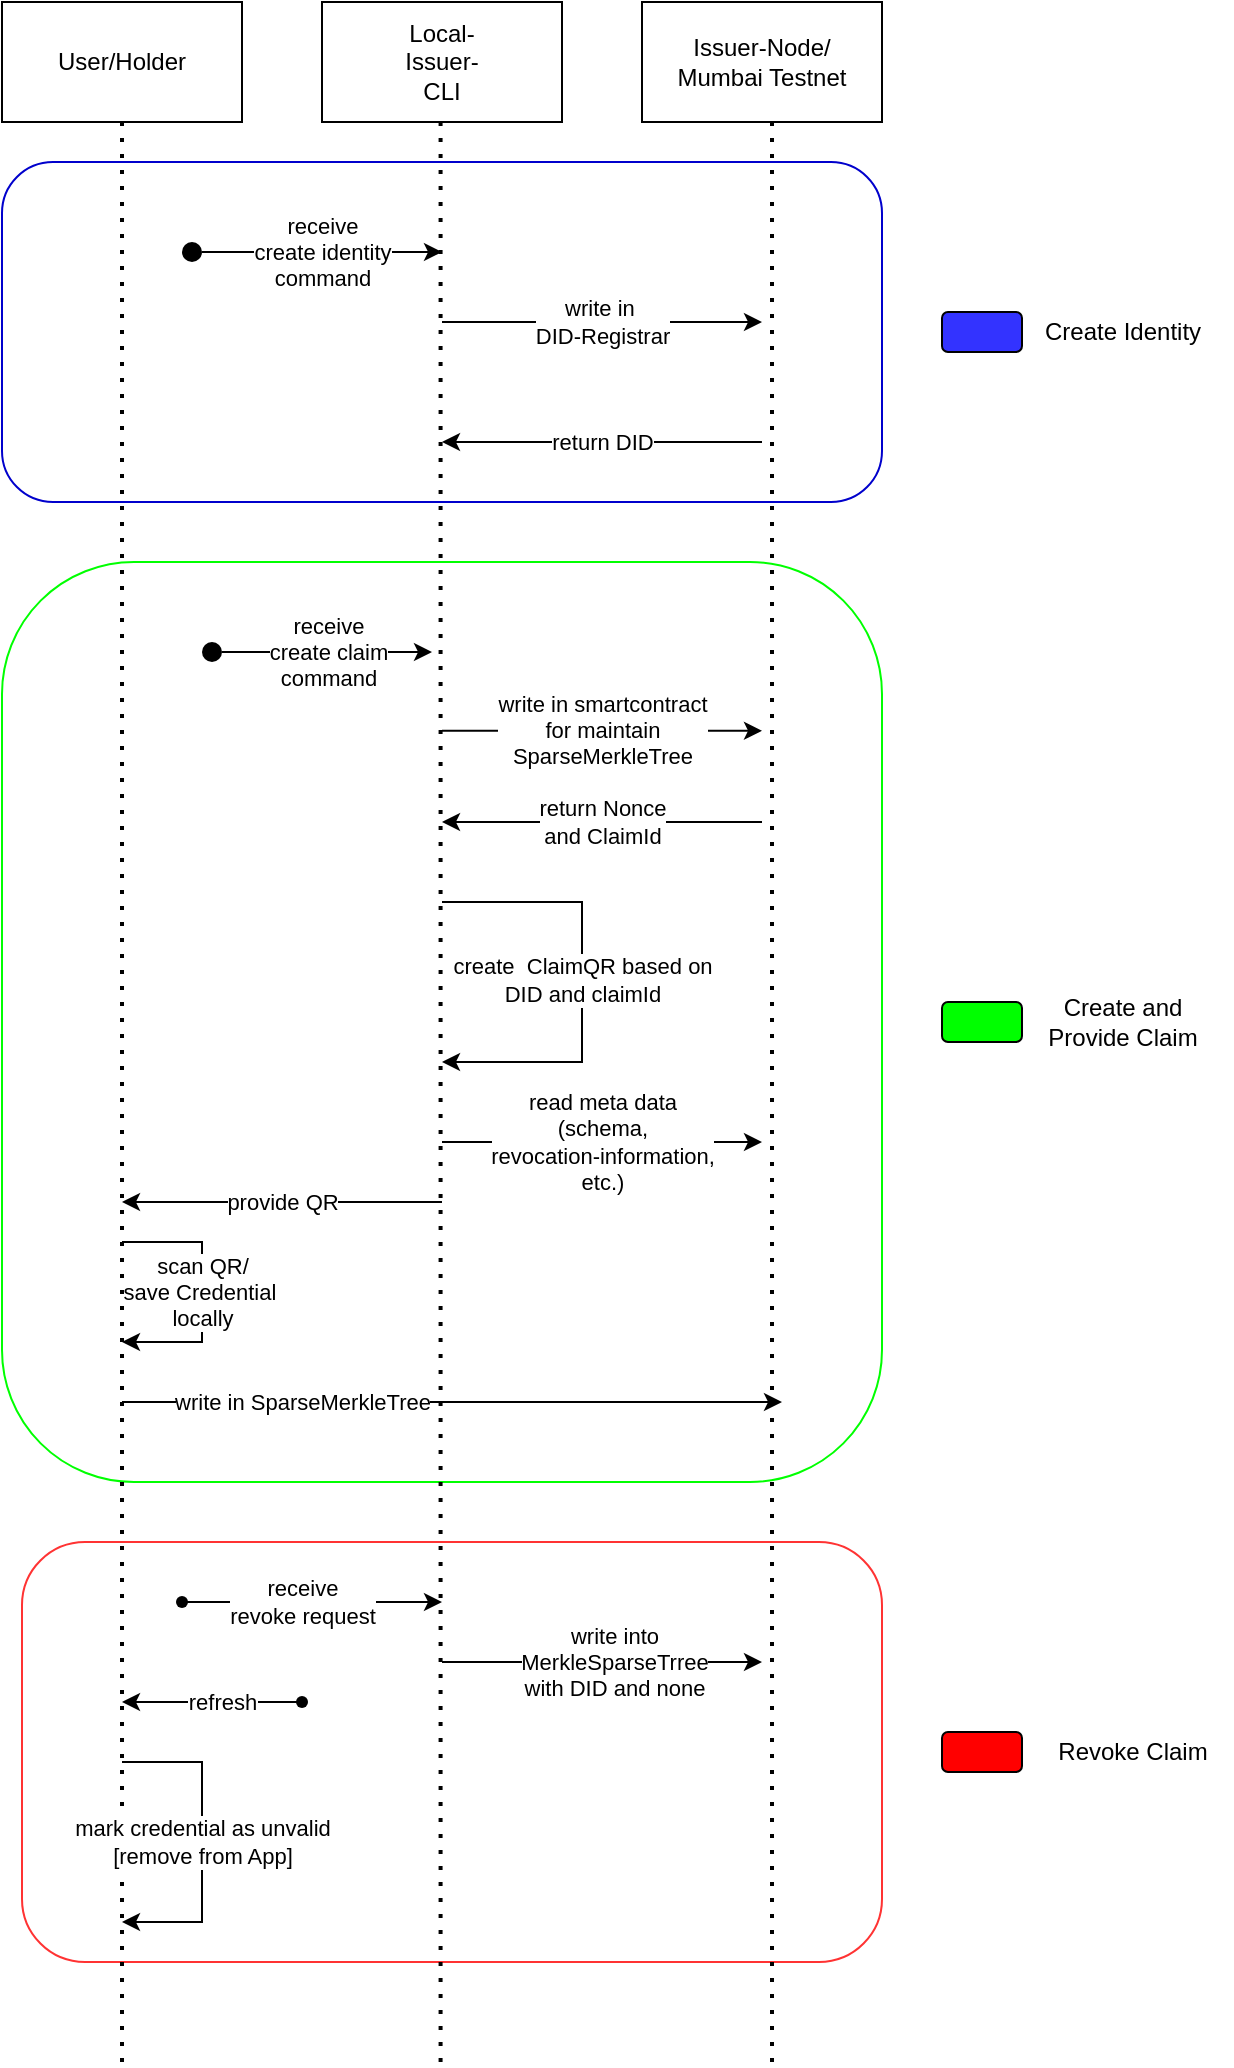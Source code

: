 <mxfile version="22.0.8" type="device">
  <diagram name="Page-1" id="R2KvrdY82Lu-V6plxh9U">
    <mxGraphModel dx="1649" dy="1197" grid="1" gridSize="10" guides="1" tooltips="1" connect="1" arrows="1" fold="1" page="1" pageScale="1" pageWidth="850" pageHeight="1100" math="0" shadow="0">
      <root>
        <mxCell id="0" />
        <mxCell id="1" parent="0" />
        <mxCell id="kJ3a62VpSFia4UuyO3gb-2" value="Local-&lt;br&gt;Issuer-&lt;br&gt;CLI" style="rounded=0;whiteSpace=wrap;html=1;" vertex="1" parent="1">
          <mxGeometry x="290" y="35" width="120" height="60" as="geometry" />
        </mxCell>
        <mxCell id="kJ3a62VpSFia4UuyO3gb-3" value="Issuer-Node/&lt;br&gt;Mumbai Testnet" style="rounded=0;whiteSpace=wrap;html=1;" vertex="1" parent="1">
          <mxGeometry x="450" y="35" width="120" height="60" as="geometry" />
        </mxCell>
        <mxCell id="kJ3a62VpSFia4UuyO3gb-13" value="" style="rounded=1;whiteSpace=wrap;html=1;strokeColor=#0000CC;" vertex="1" parent="1">
          <mxGeometry x="130" y="115" width="440" height="170" as="geometry" />
        </mxCell>
        <mxCell id="kJ3a62VpSFia4UuyO3gb-6" value="User/Holder" style="rounded=0;whiteSpace=wrap;html=1;" vertex="1" parent="1">
          <mxGeometry x="130" y="35" width="120" height="60" as="geometry" />
        </mxCell>
        <mxCell id="kJ3a62VpSFia4UuyO3gb-28" value="" style="rounded=1;whiteSpace=wrap;html=1;strokeColor=#00FF00;" vertex="1" parent="1">
          <mxGeometry x="130" y="315" width="440" height="460" as="geometry" />
        </mxCell>
        <mxCell id="kJ3a62VpSFia4UuyO3gb-37" value="" style="rounded=1;whiteSpace=wrap;html=1;strokeColor=#FF3333;" vertex="1" parent="1">
          <mxGeometry x="140" y="805" width="430" height="210" as="geometry" />
        </mxCell>
        <mxCell id="kJ3a62VpSFia4UuyO3gb-7" value="" style="endArrow=none;dashed=1;html=1;dashPattern=1 3;strokeWidth=2;rounded=0;entryX=0.5;entryY=1;entryDx=0;entryDy=0;" edge="1" parent="1" target="kJ3a62VpSFia4UuyO3gb-6">
          <mxGeometry width="50" height="50" relative="1" as="geometry">
            <mxPoint x="190" y="1065" as="sourcePoint" />
            <mxPoint x="540" y="175" as="targetPoint" />
          </mxGeometry>
        </mxCell>
        <mxCell id="kJ3a62VpSFia4UuyO3gb-8" value="" style="endArrow=none;dashed=1;html=1;dashPattern=1 3;strokeWidth=2;rounded=0;entryX=0.5;entryY=1;entryDx=0;entryDy=0;" edge="1" parent="1">
          <mxGeometry width="50" height="50" relative="1" as="geometry">
            <mxPoint x="349.29" y="1065" as="sourcePoint" />
            <mxPoint x="349.29" y="95" as="targetPoint" />
          </mxGeometry>
        </mxCell>
        <mxCell id="kJ3a62VpSFia4UuyO3gb-9" value="" style="endArrow=none;dashed=1;html=1;dashPattern=1 3;strokeWidth=2;rounded=0;entryX=0.5;entryY=1;entryDx=0;entryDy=0;" edge="1" parent="1">
          <mxGeometry width="50" height="50" relative="1" as="geometry">
            <mxPoint x="515" y="1065" as="sourcePoint" />
            <mxPoint x="515" y="95" as="targetPoint" />
          </mxGeometry>
        </mxCell>
        <mxCell id="kJ3a62VpSFia4UuyO3gb-17" value="" style="rounded=1;whiteSpace=wrap;html=1;fillColor=#3333FF;" vertex="1" parent="1">
          <mxGeometry x="600" y="190" width="40" height="20" as="geometry" />
        </mxCell>
        <mxCell id="kJ3a62VpSFia4UuyO3gb-18" value="Create Identity" style="text;html=1;align=center;verticalAlign=middle;resizable=0;points=[];autosize=1;strokeColor=none;fillColor=none;" vertex="1" parent="1">
          <mxGeometry x="640" y="185" width="100" height="30" as="geometry" />
        </mxCell>
        <mxCell id="kJ3a62VpSFia4UuyO3gb-23" value="" style="shape=ellipse;fillColor=#000000;strokeColor=none;html=1;sketch=0;" vertex="1" parent="1">
          <mxGeometry x="220" y="155" width="10" height="10" as="geometry" />
        </mxCell>
        <mxCell id="kJ3a62VpSFia4UuyO3gb-24" value="receive&lt;br&gt;create identity&lt;br&gt;command" style="endArrow=classic;html=1;rounded=0;exitX=1;exitY=0.5;exitDx=0;exitDy=0;" edge="1" parent="1" source="kJ3a62VpSFia4UuyO3gb-23">
          <mxGeometry width="50" height="50" relative="1" as="geometry">
            <mxPoint x="230" y="215" as="sourcePoint" />
            <mxPoint x="350" y="160" as="targetPoint" />
            <Array as="points">
              <mxPoint x="290" y="160" />
            </Array>
            <mxPoint as="offset" />
          </mxGeometry>
        </mxCell>
        <mxCell id="kJ3a62VpSFia4UuyO3gb-25" value="write in&amp;nbsp;&lt;br&gt;DID-Registrar" style="edgeStyle=none;orthogonalLoop=1;jettySize=auto;html=1;rounded=0;" edge="1" parent="1">
          <mxGeometry width="100" relative="1" as="geometry">
            <mxPoint x="350" y="195" as="sourcePoint" />
            <mxPoint x="510" y="195" as="targetPoint" />
            <Array as="points" />
            <mxPoint as="offset" />
          </mxGeometry>
        </mxCell>
        <mxCell id="kJ3a62VpSFia4UuyO3gb-27" value="return DID" style="endArrow=classic;html=1;rounded=0;" edge="1" parent="1">
          <mxGeometry width="50" height="50" relative="1" as="geometry">
            <mxPoint x="510" y="255" as="sourcePoint" />
            <mxPoint x="350" y="255" as="targetPoint" />
          </mxGeometry>
        </mxCell>
        <mxCell id="kJ3a62VpSFia4UuyO3gb-29" value="" style="rounded=1;whiteSpace=wrap;html=1;fillColor=#00FF00;" vertex="1" parent="1">
          <mxGeometry x="600" y="535" width="40" height="20" as="geometry" />
        </mxCell>
        <mxCell id="kJ3a62VpSFia4UuyO3gb-30" value="Create and&lt;br&gt;Provide Claim" style="text;html=1;align=center;verticalAlign=middle;resizable=0;points=[];autosize=1;strokeColor=none;fillColor=none;" vertex="1" parent="1">
          <mxGeometry x="640" y="525" width="100" height="40" as="geometry" />
        </mxCell>
        <mxCell id="kJ3a62VpSFia4UuyO3gb-32" value="receive&lt;br&gt;create claim&lt;br&gt;command" style="endArrow=classic;html=1;rounded=0;" edge="1" parent="1" source="kJ3a62VpSFia4UuyO3gb-33">
          <mxGeometry width="50" height="50" relative="1" as="geometry">
            <mxPoint x="235" y="360" as="sourcePoint" />
            <mxPoint x="345" y="360" as="targetPoint" />
          </mxGeometry>
        </mxCell>
        <mxCell id="kJ3a62VpSFia4UuyO3gb-33" value="" style="shape=ellipse;fillColor=#000000;strokeColor=none;html=1;sketch=0;" vertex="1" parent="1">
          <mxGeometry x="230" y="355" width="10" height="10" as="geometry" />
        </mxCell>
        <mxCell id="kJ3a62VpSFia4UuyO3gb-34" value="write in smartcontract&lt;br&gt;for maintain&lt;br&gt;SparseMerkleTree" style="endArrow=classic;html=1;rounded=0;" edge="1" parent="1">
          <mxGeometry width="50" height="50" relative="1" as="geometry">
            <mxPoint x="350" y="399.38" as="sourcePoint" />
            <mxPoint x="510" y="399.38" as="targetPoint" />
            <mxPoint as="offset" />
          </mxGeometry>
        </mxCell>
        <mxCell id="kJ3a62VpSFia4UuyO3gb-36" value="return Nonce&lt;br&gt;and ClaimId" style="endArrow=classic;html=1;rounded=0;" edge="1" parent="1">
          <mxGeometry width="50" height="50" relative="1" as="geometry">
            <mxPoint x="510" y="445" as="sourcePoint" />
            <mxPoint x="350" y="445" as="targetPoint" />
          </mxGeometry>
        </mxCell>
        <mxCell id="kJ3a62VpSFia4UuyO3gb-38" value="Revoke Claim" style="text;html=1;align=center;verticalAlign=middle;resizable=0;points=[];autosize=1;strokeColor=none;fillColor=none;" vertex="1" parent="1">
          <mxGeometry x="645" y="895" width="100" height="30" as="geometry" />
        </mxCell>
        <mxCell id="kJ3a62VpSFia4UuyO3gb-39" value="" style="rounded=1;whiteSpace=wrap;html=1;fillColor=#FF0000;" vertex="1" parent="1">
          <mxGeometry x="600" y="900" width="40" height="20" as="geometry" />
        </mxCell>
        <mxCell id="kJ3a62VpSFia4UuyO3gb-40" value="create&amp;nbsp; ClaimQR based on&lt;br&gt;DID and claimId" style="edgeStyle=none;orthogonalLoop=1;jettySize=auto;html=1;rounded=0;" edge="1" parent="1">
          <mxGeometry width="100" relative="1" as="geometry">
            <mxPoint x="350" y="485" as="sourcePoint" />
            <mxPoint x="350" y="565" as="targetPoint" />
            <Array as="points">
              <mxPoint x="420" y="485" />
              <mxPoint x="420" y="565" />
            </Array>
            <mxPoint y="-1" as="offset" />
          </mxGeometry>
        </mxCell>
        <mxCell id="kJ3a62VpSFia4UuyO3gb-41" value="read meta data&lt;br&gt;(schema, &lt;br&gt;revocation-information, &lt;br&gt;etc.)" style="endArrow=classic;html=1;rounded=0;" edge="1" parent="1">
          <mxGeometry width="50" height="50" relative="1" as="geometry">
            <mxPoint x="350" y="605" as="sourcePoint" />
            <mxPoint x="510" y="605" as="targetPoint" />
          </mxGeometry>
        </mxCell>
        <mxCell id="kJ3a62VpSFia4UuyO3gb-42" value="provide QR" style="edgeStyle=none;orthogonalLoop=1;jettySize=auto;html=1;rounded=0;" edge="1" parent="1">
          <mxGeometry width="100" relative="1" as="geometry">
            <mxPoint x="350" y="635" as="sourcePoint" />
            <mxPoint x="190" y="635" as="targetPoint" />
            <Array as="points" />
          </mxGeometry>
        </mxCell>
        <mxCell id="kJ3a62VpSFia4UuyO3gb-44" value="scan QR/&lt;br&gt;save Credential&amp;nbsp;&lt;br&gt;locally" style="edgeStyle=none;orthogonalLoop=1;jettySize=auto;html=1;rounded=0;" edge="1" parent="1">
          <mxGeometry width="100" relative="1" as="geometry">
            <mxPoint x="190" y="655" as="sourcePoint" />
            <mxPoint x="190" y="705" as="targetPoint" />
            <Array as="points">
              <mxPoint x="230" y="655" />
              <mxPoint x="230" y="705" />
            </Array>
          </mxGeometry>
        </mxCell>
        <mxCell id="kJ3a62VpSFia4UuyO3gb-45" value="write in SparseMerkleTree" style="edgeStyle=none;orthogonalLoop=1;jettySize=auto;html=1;rounded=0;" edge="1" parent="1">
          <mxGeometry x="-0.455" width="100" relative="1" as="geometry">
            <mxPoint x="190" y="735" as="sourcePoint" />
            <mxPoint x="520" y="735" as="targetPoint" />
            <Array as="points" />
            <mxPoint as="offset" />
          </mxGeometry>
        </mxCell>
        <mxCell id="kJ3a62VpSFia4UuyO3gb-48" value="receive&lt;br&gt;revoke request" style="endArrow=classic;html=1;rounded=0;" edge="1" parent="1" source="kJ3a62VpSFia4UuyO3gb-49">
          <mxGeometry x="-0.077" width="50" height="50" relative="1" as="geometry">
            <mxPoint x="220" y="835" as="sourcePoint" />
            <mxPoint x="350" y="835" as="targetPoint" />
            <mxPoint as="offset" />
          </mxGeometry>
        </mxCell>
        <mxCell id="kJ3a62VpSFia4UuyO3gb-50" value="" style="endArrow=classic;html=1;rounded=0;" edge="1" parent="1" target="kJ3a62VpSFia4UuyO3gb-49">
          <mxGeometry width="50" height="50" relative="1" as="geometry">
            <mxPoint x="220" y="835" as="sourcePoint" />
            <mxPoint x="300" y="835" as="targetPoint" />
          </mxGeometry>
        </mxCell>
        <mxCell id="kJ3a62VpSFia4UuyO3gb-49" value="" style="shape=waypoint;sketch=0;size=6;pointerEvents=1;points=[];fillColor=none;resizable=0;rotatable=0;perimeter=centerPerimeter;snapToPoint=1;" vertex="1" parent="1">
          <mxGeometry x="210" y="825" width="20" height="20" as="geometry" />
        </mxCell>
        <mxCell id="kJ3a62VpSFia4UuyO3gb-54" value="write into &lt;br&gt;MerkleSparseTrree&lt;br&gt;with DID and none" style="endArrow=classic;html=1;rounded=0;" edge="1" parent="1">
          <mxGeometry x="0.077" width="50" height="50" relative="1" as="geometry">
            <mxPoint x="350" y="865" as="sourcePoint" />
            <mxPoint x="510" y="865" as="targetPoint" />
            <mxPoint as="offset" />
          </mxGeometry>
        </mxCell>
        <mxCell id="kJ3a62VpSFia4UuyO3gb-55" value="refresh" style="endArrow=classic;html=1;rounded=0;" edge="1" parent="1" source="kJ3a62VpSFia4UuyO3gb-58">
          <mxGeometry x="-0.111" width="50" height="50" relative="1" as="geometry">
            <mxPoint x="280" y="885" as="sourcePoint" />
            <mxPoint x="190" y="885" as="targetPoint" />
            <mxPoint as="offset" />
          </mxGeometry>
        </mxCell>
        <mxCell id="kJ3a62VpSFia4UuyO3gb-59" value="" style="endArrow=classic;html=1;rounded=0;" edge="1" parent="1" target="kJ3a62VpSFia4UuyO3gb-58">
          <mxGeometry width="50" height="50" relative="1" as="geometry">
            <mxPoint x="280" y="885" as="sourcePoint" />
            <mxPoint x="190" y="885" as="targetPoint" />
          </mxGeometry>
        </mxCell>
        <mxCell id="kJ3a62VpSFia4UuyO3gb-58" value="" style="shape=waypoint;sketch=0;size=6;pointerEvents=1;points=[];fillColor=none;resizable=0;rotatable=0;perimeter=centerPerimeter;snapToPoint=1;" vertex="1" parent="1">
          <mxGeometry x="270" y="875" width="20" height="20" as="geometry" />
        </mxCell>
        <mxCell id="kJ3a62VpSFia4UuyO3gb-60" value="" style="edgeStyle=none;orthogonalLoop=1;jettySize=auto;html=1;rounded=0;" edge="1" parent="1">
          <mxGeometry width="100" relative="1" as="geometry">
            <mxPoint x="190" y="915" as="sourcePoint" />
            <mxPoint x="190" y="995" as="targetPoint" />
            <Array as="points">
              <mxPoint x="230" y="915" />
              <mxPoint x="230" y="995" />
            </Array>
          </mxGeometry>
        </mxCell>
        <mxCell id="kJ3a62VpSFia4UuyO3gb-61" value="mark credential as unvalid&lt;br&gt;[remove from App]" style="edgeLabel;html=1;align=center;verticalAlign=middle;resizable=0;points=[];" vertex="1" connectable="0" parent="kJ3a62VpSFia4UuyO3gb-60">
          <mxGeometry x="-0.178" relative="1" as="geometry">
            <mxPoint y="14" as="offset" />
          </mxGeometry>
        </mxCell>
      </root>
    </mxGraphModel>
  </diagram>
</mxfile>
